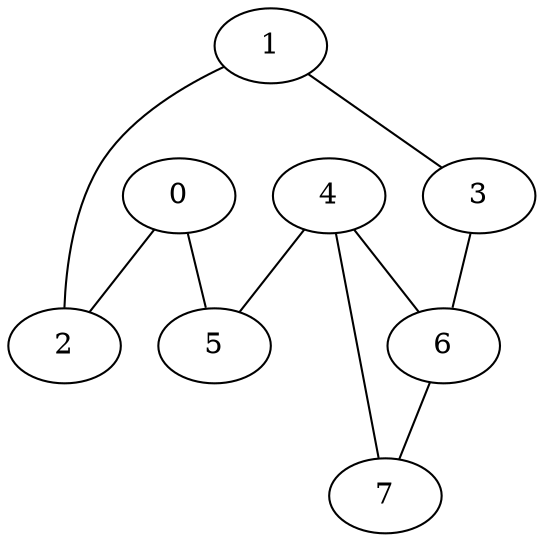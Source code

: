 graph "sampletest150-mod4_image19.bmp" {
	0	 [type=corner,
		x=392,
		y=501];
	2	 [type=corner,
		x=128,
		y=488];
	0 -- 2	 [angle0=".05",
		frequency=1,
		type0=line];
	5	 [type=corner,
		x=394,
		y=244];
	0 -- 5	 [angle0="-1.56",
		frequency=1,
		type0=line];
	1	 [type=corner,
		x=130,
		y=273];
	1 -- 2	 [angle0="-1.56",
		frequency=1,
		type0=line];
	3	 [type=corner,
		x=127,
		y=241];
	1 -- 3	 [angle0="1.48",
		frequency=1,
		type0=line];
	6	 [type=intersection,
		x=223,
		y=227];
	3 -- 6	 [angle0="-.14",
		frequency=1,
		type0=line];
	4	 [type=intersection,
		x=311,
		y=228];
	4 -- 5	 [angle0=".19",
		frequency=1,
		type0=line];
	4 -- 6	 [angle0=".01",
		frequency=1,
		type0=line];
	7	 [type=corner,
		x=356,
		y=172];
	4 -- 7	 [angle0="-.89",
		frequency=1,
		type0=line];
	6 -- 7	 [angle0="216.36",
		frequency=1,
		type0=arc];
}
